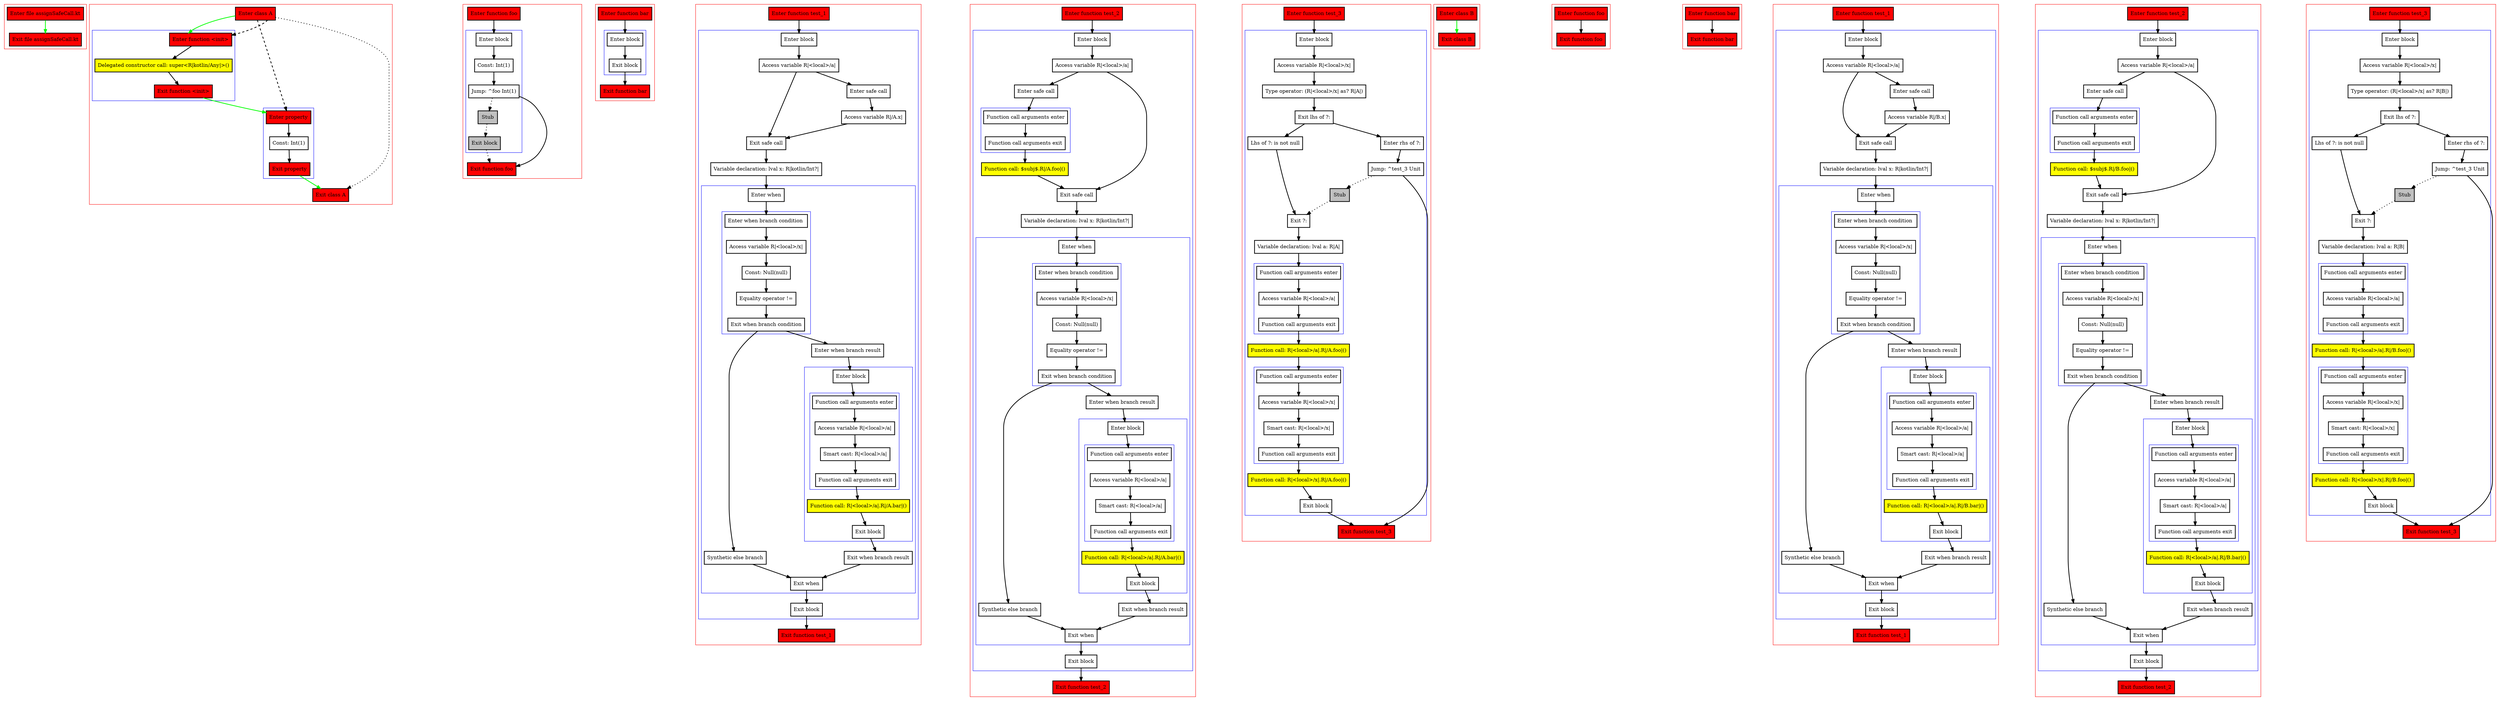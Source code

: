 digraph assignSafeCall_kt {
    graph [nodesep=3]
    node [shape=box penwidth=2]
    edge [penwidth=2]

    subgraph cluster_0 {
        color=red
        0 [label="Enter file assignSafeCall.kt" style="filled" fillcolor=red];
        1 [label="Exit file assignSafeCall.kt" style="filled" fillcolor=red];
    }
    0 -> {1} [color=green];

    subgraph cluster_1 {
        color=red
        2 [label="Enter class A" style="filled" fillcolor=red];
        subgraph cluster_2 {
            color=blue
            3 [label="Enter function <init>" style="filled" fillcolor=red];
            4 [label="Delegated constructor call: super<R|kotlin/Any|>()" style="filled" fillcolor=yellow];
            5 [label="Exit function <init>" style="filled" fillcolor=red];
        }
        subgraph cluster_3 {
            color=blue
            6 [label="Enter property" style="filled" fillcolor=red];
            7 [label="Const: Int(1)"];
            8 [label="Exit property" style="filled" fillcolor=red];
        }
        9 [label="Exit class A" style="filled" fillcolor=red];
    }
    2 -> {3} [color=green];
    2 -> {9} [style=dotted];
    2 -> {3 6} [style=dashed];
    3 -> {4};
    4 -> {5};
    5 -> {6} [color=green];
    6 -> {7};
    7 -> {8};
    8 -> {9} [color=green];

    subgraph cluster_4 {
        color=red
        10 [label="Enter function foo" style="filled" fillcolor=red];
        subgraph cluster_5 {
            color=blue
            11 [label="Enter block"];
            12 [label="Const: Int(1)"];
            13 [label="Jump: ^foo Int(1)"];
            14 [label="Stub" style="filled" fillcolor=gray];
            15 [label="Exit block" style="filled" fillcolor=gray];
        }
        16 [label="Exit function foo" style="filled" fillcolor=red];
    }
    10 -> {11};
    11 -> {12};
    12 -> {13};
    13 -> {16};
    13 -> {14} [style=dotted];
    14 -> {15} [style=dotted];
    15 -> {16} [style=dotted];

    subgraph cluster_6 {
        color=red
        17 [label="Enter function bar" style="filled" fillcolor=red];
        subgraph cluster_7 {
            color=blue
            18 [label="Enter block"];
            19 [label="Exit block"];
        }
        20 [label="Exit function bar" style="filled" fillcolor=red];
    }
    17 -> {18};
    18 -> {19};
    19 -> {20};

    subgraph cluster_8 {
        color=red
        21 [label="Enter function test_1" style="filled" fillcolor=red];
        subgraph cluster_9 {
            color=blue
            22 [label="Enter block"];
            23 [label="Access variable R|<local>/a|"];
            24 [label="Enter safe call"];
            25 [label="Access variable R|/A.x|"];
            26 [label="Exit safe call"];
            27 [label="Variable declaration: lval x: R|kotlin/Int?|"];
            subgraph cluster_10 {
                color=blue
                28 [label="Enter when"];
                subgraph cluster_11 {
                    color=blue
                    29 [label="Enter when branch condition "];
                    30 [label="Access variable R|<local>/x|"];
                    31 [label="Const: Null(null)"];
                    32 [label="Equality operator !="];
                    33 [label="Exit when branch condition"];
                }
                34 [label="Synthetic else branch"];
                35 [label="Enter when branch result"];
                subgraph cluster_12 {
                    color=blue
                    36 [label="Enter block"];
                    subgraph cluster_13 {
                        color=blue
                        37 [label="Function call arguments enter"];
                        38 [label="Access variable R|<local>/a|"];
                        39 [label="Smart cast: R|<local>/a|"];
                        40 [label="Function call arguments exit"];
                    }
                    41 [label="Function call: R|<local>/a|.R|/A.bar|()" style="filled" fillcolor=yellow];
                    42 [label="Exit block"];
                }
                43 [label="Exit when branch result"];
                44 [label="Exit when"];
            }
            45 [label="Exit block"];
        }
        46 [label="Exit function test_1" style="filled" fillcolor=red];
    }
    21 -> {22};
    22 -> {23};
    23 -> {24 26};
    24 -> {25};
    25 -> {26};
    26 -> {27};
    27 -> {28};
    28 -> {29};
    29 -> {30};
    30 -> {31};
    31 -> {32};
    32 -> {33};
    33 -> {34 35};
    34 -> {44};
    35 -> {36};
    36 -> {37};
    37 -> {38};
    38 -> {39};
    39 -> {40};
    40 -> {41};
    41 -> {42};
    42 -> {43};
    43 -> {44};
    44 -> {45};
    45 -> {46};

    subgraph cluster_14 {
        color=red
        47 [label="Enter function test_2" style="filled" fillcolor=red];
        subgraph cluster_15 {
            color=blue
            48 [label="Enter block"];
            49 [label="Access variable R|<local>/a|"];
            50 [label="Enter safe call"];
            subgraph cluster_16 {
                color=blue
                51 [label="Function call arguments enter"];
                52 [label="Function call arguments exit"];
            }
            53 [label="Function call: $subj$.R|/A.foo|()" style="filled" fillcolor=yellow];
            54 [label="Exit safe call"];
            55 [label="Variable declaration: lval x: R|kotlin/Int?|"];
            subgraph cluster_17 {
                color=blue
                56 [label="Enter when"];
                subgraph cluster_18 {
                    color=blue
                    57 [label="Enter when branch condition "];
                    58 [label="Access variable R|<local>/x|"];
                    59 [label="Const: Null(null)"];
                    60 [label="Equality operator !="];
                    61 [label="Exit when branch condition"];
                }
                62 [label="Synthetic else branch"];
                63 [label="Enter when branch result"];
                subgraph cluster_19 {
                    color=blue
                    64 [label="Enter block"];
                    subgraph cluster_20 {
                        color=blue
                        65 [label="Function call arguments enter"];
                        66 [label="Access variable R|<local>/a|"];
                        67 [label="Smart cast: R|<local>/a|"];
                        68 [label="Function call arguments exit"];
                    }
                    69 [label="Function call: R|<local>/a|.R|/A.bar|()" style="filled" fillcolor=yellow];
                    70 [label="Exit block"];
                }
                71 [label="Exit when branch result"];
                72 [label="Exit when"];
            }
            73 [label="Exit block"];
        }
        74 [label="Exit function test_2" style="filled" fillcolor=red];
    }
    47 -> {48};
    48 -> {49};
    49 -> {50 54};
    50 -> {51};
    51 -> {52};
    52 -> {53};
    53 -> {54};
    54 -> {55};
    55 -> {56};
    56 -> {57};
    57 -> {58};
    58 -> {59};
    59 -> {60};
    60 -> {61};
    61 -> {62 63};
    62 -> {72};
    63 -> {64};
    64 -> {65};
    65 -> {66};
    66 -> {67};
    67 -> {68};
    68 -> {69};
    69 -> {70};
    70 -> {71};
    71 -> {72};
    72 -> {73};
    73 -> {74};

    subgraph cluster_21 {
        color=red
        75 [label="Enter function test_3" style="filled" fillcolor=red];
        subgraph cluster_22 {
            color=blue
            76 [label="Enter block"];
            77 [label="Access variable R|<local>/x|"];
            78 [label="Type operator: (R|<local>/x| as? R|A|)"];
            79 [label="Exit lhs of ?:"];
            80 [label="Enter rhs of ?:"];
            81 [label="Jump: ^test_3 Unit"];
            82 [label="Stub" style="filled" fillcolor=gray];
            83 [label="Lhs of ?: is not null"];
            84 [label="Exit ?:"];
            85 [label="Variable declaration: lval a: R|A|"];
            subgraph cluster_23 {
                color=blue
                86 [label="Function call arguments enter"];
                87 [label="Access variable R|<local>/a|"];
                88 [label="Function call arguments exit"];
            }
            89 [label="Function call: R|<local>/a|.R|/A.foo|()" style="filled" fillcolor=yellow];
            subgraph cluster_24 {
                color=blue
                90 [label="Function call arguments enter"];
                91 [label="Access variable R|<local>/x|"];
                92 [label="Smart cast: R|<local>/x|"];
                93 [label="Function call arguments exit"];
            }
            94 [label="Function call: R|<local>/x|.R|/A.foo|()" style="filled" fillcolor=yellow];
            95 [label="Exit block"];
        }
        96 [label="Exit function test_3" style="filled" fillcolor=red];
    }
    75 -> {76};
    76 -> {77};
    77 -> {78};
    78 -> {79};
    79 -> {80 83};
    80 -> {81};
    81 -> {96};
    81 -> {82} [style=dotted];
    82 -> {84} [style=dotted];
    83 -> {84};
    84 -> {85};
    85 -> {86};
    86 -> {87};
    87 -> {88};
    88 -> {89};
    89 -> {90};
    90 -> {91};
    91 -> {92};
    92 -> {93};
    93 -> {94};
    94 -> {95};
    95 -> {96};

    subgraph cluster_25 {
        color=red
        97 [label="Enter class B" style="filled" fillcolor=red];
        98 [label="Exit class B" style="filled" fillcolor=red];
    }
    97 -> {98} [color=green];

    subgraph cluster_26 {
        color=red
        99 [label="Enter function foo" style="filled" fillcolor=red];
        100 [label="Exit function foo" style="filled" fillcolor=red];
    }
    99 -> {100};

    subgraph cluster_27 {
        color=red
        101 [label="Enter function bar" style="filled" fillcolor=red];
        102 [label="Exit function bar" style="filled" fillcolor=red];
    }
    101 -> {102};

    subgraph cluster_28 {
        color=red
        103 [label="Enter function test_1" style="filled" fillcolor=red];
        subgraph cluster_29 {
            color=blue
            104 [label="Enter block"];
            105 [label="Access variable R|<local>/a|"];
            106 [label="Enter safe call"];
            107 [label="Access variable R|/B.x|"];
            108 [label="Exit safe call"];
            109 [label="Variable declaration: lval x: R|kotlin/Int?|"];
            subgraph cluster_30 {
                color=blue
                110 [label="Enter when"];
                subgraph cluster_31 {
                    color=blue
                    111 [label="Enter when branch condition "];
                    112 [label="Access variable R|<local>/x|"];
                    113 [label="Const: Null(null)"];
                    114 [label="Equality operator !="];
                    115 [label="Exit when branch condition"];
                }
                116 [label="Synthetic else branch"];
                117 [label="Enter when branch result"];
                subgraph cluster_32 {
                    color=blue
                    118 [label="Enter block"];
                    subgraph cluster_33 {
                        color=blue
                        119 [label="Function call arguments enter"];
                        120 [label="Access variable R|<local>/a|"];
                        121 [label="Smart cast: R|<local>/a|"];
                        122 [label="Function call arguments exit"];
                    }
                    123 [label="Function call: R|<local>/a|.R|/B.bar|()" style="filled" fillcolor=yellow];
                    124 [label="Exit block"];
                }
                125 [label="Exit when branch result"];
                126 [label="Exit when"];
            }
            127 [label="Exit block"];
        }
        128 [label="Exit function test_1" style="filled" fillcolor=red];
    }
    103 -> {104};
    104 -> {105};
    105 -> {106 108};
    106 -> {107};
    107 -> {108};
    108 -> {109};
    109 -> {110};
    110 -> {111};
    111 -> {112};
    112 -> {113};
    113 -> {114};
    114 -> {115};
    115 -> {116 117};
    116 -> {126};
    117 -> {118};
    118 -> {119};
    119 -> {120};
    120 -> {121};
    121 -> {122};
    122 -> {123};
    123 -> {124};
    124 -> {125};
    125 -> {126};
    126 -> {127};
    127 -> {128};

    subgraph cluster_34 {
        color=red
        129 [label="Enter function test_2" style="filled" fillcolor=red];
        subgraph cluster_35 {
            color=blue
            130 [label="Enter block"];
            131 [label="Access variable R|<local>/a|"];
            132 [label="Enter safe call"];
            subgraph cluster_36 {
                color=blue
                133 [label="Function call arguments enter"];
                134 [label="Function call arguments exit"];
            }
            135 [label="Function call: $subj$.R|/B.foo|()" style="filled" fillcolor=yellow];
            136 [label="Exit safe call"];
            137 [label="Variable declaration: lval x: R|kotlin/Int?|"];
            subgraph cluster_37 {
                color=blue
                138 [label="Enter when"];
                subgraph cluster_38 {
                    color=blue
                    139 [label="Enter when branch condition "];
                    140 [label="Access variable R|<local>/x|"];
                    141 [label="Const: Null(null)"];
                    142 [label="Equality operator !="];
                    143 [label="Exit when branch condition"];
                }
                144 [label="Synthetic else branch"];
                145 [label="Enter when branch result"];
                subgraph cluster_39 {
                    color=blue
                    146 [label="Enter block"];
                    subgraph cluster_40 {
                        color=blue
                        147 [label="Function call arguments enter"];
                        148 [label="Access variable R|<local>/a|"];
                        149 [label="Smart cast: R|<local>/a|"];
                        150 [label="Function call arguments exit"];
                    }
                    151 [label="Function call: R|<local>/a|.R|/B.bar|()" style="filled" fillcolor=yellow];
                    152 [label="Exit block"];
                }
                153 [label="Exit when branch result"];
                154 [label="Exit when"];
            }
            155 [label="Exit block"];
        }
        156 [label="Exit function test_2" style="filled" fillcolor=red];
    }
    129 -> {130};
    130 -> {131};
    131 -> {132 136};
    132 -> {133};
    133 -> {134};
    134 -> {135};
    135 -> {136};
    136 -> {137};
    137 -> {138};
    138 -> {139};
    139 -> {140};
    140 -> {141};
    141 -> {142};
    142 -> {143};
    143 -> {144 145};
    144 -> {154};
    145 -> {146};
    146 -> {147};
    147 -> {148};
    148 -> {149};
    149 -> {150};
    150 -> {151};
    151 -> {152};
    152 -> {153};
    153 -> {154};
    154 -> {155};
    155 -> {156};

    subgraph cluster_41 {
        color=red
        157 [label="Enter function test_3" style="filled" fillcolor=red];
        subgraph cluster_42 {
            color=blue
            158 [label="Enter block"];
            159 [label="Access variable R|<local>/x|"];
            160 [label="Type operator: (R|<local>/x| as? R|B|)"];
            161 [label="Exit lhs of ?:"];
            162 [label="Enter rhs of ?:"];
            163 [label="Jump: ^test_3 Unit"];
            164 [label="Stub" style="filled" fillcolor=gray];
            165 [label="Lhs of ?: is not null"];
            166 [label="Exit ?:"];
            167 [label="Variable declaration: lval a: R|B|"];
            subgraph cluster_43 {
                color=blue
                168 [label="Function call arguments enter"];
                169 [label="Access variable R|<local>/a|"];
                170 [label="Function call arguments exit"];
            }
            171 [label="Function call: R|<local>/a|.R|/B.foo|()" style="filled" fillcolor=yellow];
            subgraph cluster_44 {
                color=blue
                172 [label="Function call arguments enter"];
                173 [label="Access variable R|<local>/x|"];
                174 [label="Smart cast: R|<local>/x|"];
                175 [label="Function call arguments exit"];
            }
            176 [label="Function call: R|<local>/x|.R|/B.foo|()" style="filled" fillcolor=yellow];
            177 [label="Exit block"];
        }
        178 [label="Exit function test_3" style="filled" fillcolor=red];
    }
    157 -> {158};
    158 -> {159};
    159 -> {160};
    160 -> {161};
    161 -> {162 165};
    162 -> {163};
    163 -> {178};
    163 -> {164} [style=dotted];
    164 -> {166} [style=dotted];
    165 -> {166};
    166 -> {167};
    167 -> {168};
    168 -> {169};
    169 -> {170};
    170 -> {171};
    171 -> {172};
    172 -> {173};
    173 -> {174};
    174 -> {175};
    175 -> {176};
    176 -> {177};
    177 -> {178};

}
